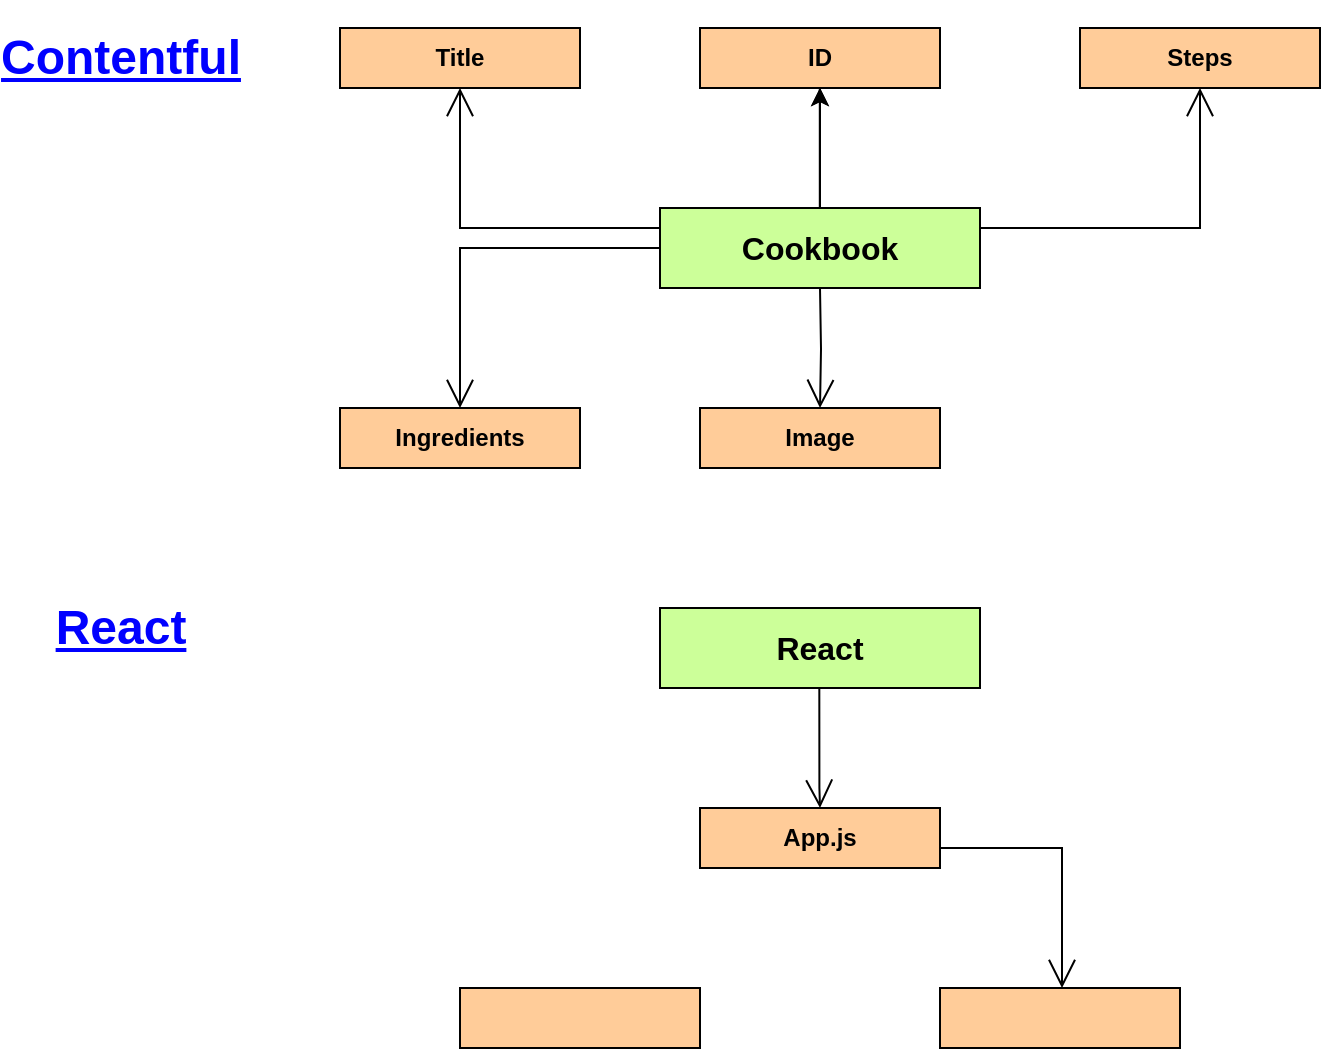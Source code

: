 <mxfile version="15.4.1" type="device"><diagram id="rtEXiDh6xI8C0MuNuhHq" name="Page-1"><mxGraphModel dx="981" dy="526" grid="1" gridSize="10" guides="1" tooltips="1" connect="1" arrows="1" fold="1" page="1" pageScale="1" pageWidth="827" pageHeight="1169" math="0" shadow="0"><root><mxCell id="0"/><mxCell id="1" parent="0"/><mxCell id="JWcBia4HV_SfomMML44J-19" value="" style="edgeStyle=orthogonalEdgeStyle;rounded=0;orthogonalLoop=1;jettySize=auto;html=1;fontSize=16;fontColor=#000000;" edge="1" parent="1" source="JWcBia4HV_SfomMML44J-1" target="JWcBia4HV_SfomMML44J-13"><mxGeometry relative="1" as="geometry"/></mxCell><mxCell id="JWcBia4HV_SfomMML44J-20" value="" style="edgeStyle=orthogonalEdgeStyle;rounded=0;orthogonalLoop=1;jettySize=auto;html=1;fontSize=16;fontColor=#000000;" edge="1" parent="1" source="JWcBia4HV_SfomMML44J-1" target="JWcBia4HV_SfomMML44J-13"><mxGeometry relative="1" as="geometry"/></mxCell><mxCell id="JWcBia4HV_SfomMML44J-1" value="Cookbook" style="rounded=0;whiteSpace=wrap;html=1;fontColor=#000000;fillColor=#CCFF99;fontStyle=1;fontSize=16;" vertex="1" parent="1"><mxGeometry x="340" y="130" width="160" height="40" as="geometry"/></mxCell><mxCell id="JWcBia4HV_SfomMML44J-8" value="Steps" style="rounded=0;whiteSpace=wrap;html=1;fillColor=#FFCC99;fontStyle=1" vertex="1" parent="1"><mxGeometry x="550" y="40" width="120" height="30" as="geometry"/></mxCell><mxCell id="JWcBia4HV_SfomMML44J-9" value="" style="endArrow=open;endFill=1;endSize=12;html=1;rounded=0;edgeStyle=orthogonalEdgeStyle;" edge="1" parent="1"><mxGeometry width="160" relative="1" as="geometry"><mxPoint x="500" y="140" as="sourcePoint"/><mxPoint x="610" y="70" as="targetPoint"/><Array as="points"><mxPoint x="500" y="140"/><mxPoint x="610" y="140"/></Array></mxGeometry></mxCell><mxCell id="JWcBia4HV_SfomMML44J-10" value="Title" style="rounded=0;whiteSpace=wrap;html=1;fillColor=#FFCC99;fontStyle=1" vertex="1" parent="1"><mxGeometry x="180" y="40" width="120" height="30" as="geometry"/></mxCell><mxCell id="JWcBia4HV_SfomMML44J-11" value="" style="endArrow=open;endFill=1;endSize=12;html=1;rounded=0;edgeStyle=orthogonalEdgeStyle;entryX=0.5;entryY=1;entryDx=0;entryDy=0;" edge="1" parent="1" source="JWcBia4HV_SfomMML44J-1" target="JWcBia4HV_SfomMML44J-10"><mxGeometry width="160" relative="1" as="geometry"><mxPoint x="338" y="200" as="sourcePoint"/><mxPoint x="448" y="70" as="targetPoint"/><Array as="points"><mxPoint x="240" y="140"/></Array></mxGeometry></mxCell><mxCell id="JWcBia4HV_SfomMML44J-12" value="" style="endArrow=open;endFill=1;endSize=12;html=1;rounded=0;edgeStyle=orthogonalEdgeStyle;" edge="1" parent="1"><mxGeometry width="160" relative="1" as="geometry"><mxPoint x="419.9" y="100" as="sourcePoint"/><mxPoint x="419.9" y="40" as="targetPoint"/><Array as="points"><mxPoint x="419.9" y="130"/><mxPoint x="419.9" y="130"/></Array></mxGeometry></mxCell><mxCell id="JWcBia4HV_SfomMML44J-13" value="ID" style="rounded=0;whiteSpace=wrap;html=1;fillColor=#FFCC99;fontStyle=1" vertex="1" parent="1"><mxGeometry x="360" y="40" width="120" height="30" as="geometry"/></mxCell><mxCell id="JWcBia4HV_SfomMML44J-14" value="Image" style="rounded=0;whiteSpace=wrap;html=1;fillColor=#FFCC99;fontStyle=1" vertex="1" parent="1"><mxGeometry x="360" y="230" width="120" height="30" as="geometry"/></mxCell><mxCell id="JWcBia4HV_SfomMML44J-15" value="" style="endArrow=open;endFill=1;endSize=12;html=1;rounded=0;edgeStyle=orthogonalEdgeStyle;entryX=0.5;entryY=0;entryDx=0;entryDy=0;" edge="1" parent="1" target="JWcBia4HV_SfomMML44J-14"><mxGeometry width="160" relative="1" as="geometry"><mxPoint x="420" y="170" as="sourcePoint"/><mxPoint x="420" y="270" as="targetPoint"/><Array as="points"/></mxGeometry></mxCell><mxCell id="JWcBia4HV_SfomMML44J-18" value="Contentful" style="text;strokeColor=none;fillColor=none;html=1;fontSize=24;fontStyle=5;verticalAlign=middle;align=center;fontColor=#0000FF;" vertex="1" parent="1"><mxGeometry x="20" y="35" width="100" height="40" as="geometry"/></mxCell><mxCell id="JWcBia4HV_SfomMML44J-21" value="React" style="text;strokeColor=none;fillColor=none;html=1;fontSize=24;fontStyle=5;verticalAlign=middle;align=center;fontColor=#0000FF;" vertex="1" parent="1"><mxGeometry x="20" y="320" width="100" height="40" as="geometry"/></mxCell><mxCell id="JWcBia4HV_SfomMML44J-23" value="React" style="rounded=0;whiteSpace=wrap;html=1;fontColor=#000000;fillColor=#CCFF99;fontStyle=1;fontSize=16;" vertex="1" parent="1"><mxGeometry x="340" y="330" width="160" height="40" as="geometry"/></mxCell><mxCell id="JWcBia4HV_SfomMML44J-24" value="App.js" style="rounded=0;whiteSpace=wrap;html=1;fillColor=#FFCC99;fontStyle=1" vertex="1" parent="1"><mxGeometry x="360" y="430" width="120" height="30" as="geometry"/></mxCell><mxCell id="JWcBia4HV_SfomMML44J-25" value="" style="rounded=0;whiteSpace=wrap;html=1;fillColor=#FFCC99;fontStyle=1" vertex="1" parent="1"><mxGeometry x="480" y="520" width="120" height="30" as="geometry"/></mxCell><mxCell id="JWcBia4HV_SfomMML44J-26" value="" style="rounded=0;whiteSpace=wrap;html=1;fillColor=#FFCC99;fontStyle=1" vertex="1" parent="1"><mxGeometry x="240" y="520" width="120" height="30" as="geometry"/></mxCell><mxCell id="JWcBia4HV_SfomMML44J-27" value="" style="endArrow=open;endFill=1;endSize=12;html=1;rounded=0;edgeStyle=orthogonalEdgeStyle;" edge="1" parent="1"><mxGeometry width="160" relative="1" as="geometry"><mxPoint x="419.66" y="370" as="sourcePoint"/><mxPoint x="420" y="430" as="targetPoint"/><Array as="points"><mxPoint x="419.76" y="420"/><mxPoint x="419.76" y="420"/></Array></mxGeometry></mxCell><mxCell id="JWcBia4HV_SfomMML44J-28" value="" style="endArrow=open;endFill=1;endSize=12;html=1;rounded=0;edgeStyle=orthogonalEdgeStyle;exitX=1;exitY=0.75;exitDx=0;exitDy=0;" edge="1" parent="1" source="JWcBia4HV_SfomMML44J-24"><mxGeometry width="160" relative="1" as="geometry"><mxPoint x="430" y="450" as="sourcePoint"/><mxPoint x="541" y="520" as="targetPoint"/><Array as="points"><mxPoint x="480" y="450"/><mxPoint x="541" y="450"/></Array></mxGeometry></mxCell><mxCell id="JWcBia4HV_SfomMML44J-29" value="" style="endArrow=open;endFill=1;endSize=12;html=1;rounded=0;edgeStyle=orthogonalEdgeStyle;entryX=0.5;entryY=0;entryDx=0;entryDy=0;" edge="1" parent="1" target="JWcBia4HV_SfomMML44J-30"><mxGeometry width="160" relative="1" as="geometry"><mxPoint x="340" y="150" as="sourcePoint"/><mxPoint x="240" y="190" as="targetPoint"/><Array as="points"><mxPoint x="240" y="150"/></Array></mxGeometry></mxCell><mxCell id="JWcBia4HV_SfomMML44J-30" value="Ingredients" style="rounded=0;whiteSpace=wrap;html=1;fillColor=#FFCC99;fontStyle=1" vertex="1" parent="1"><mxGeometry x="180" y="230" width="120" height="30" as="geometry"/></mxCell></root></mxGraphModel></diagram></mxfile>